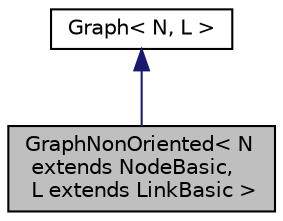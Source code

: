 digraph "GraphNonOriented&lt; N extends NodeBasic, L extends LinkBasic &gt;"
{
 // INTERACTIVE_SVG=YES
  bgcolor="transparent";
  edge [fontname="Helvetica",fontsize="10",labelfontname="Helvetica",labelfontsize="10"];
  node [fontname="Helvetica",fontsize="10",shape=record];
  Node2 [label="GraphNonOriented\< N\l extends NodeBasic,\l L extends LinkBasic \>",height=0.2,width=0.4,color="black", fillcolor="grey75", style="filled", fontcolor="black"];
  Node3 -> Node2 [dir="back",color="midnightblue",fontsize="10",style="solid",fontname="Helvetica"];
  Node3 [label="Graph\< N, L \>",height=0.2,width=0.4,color="black",URL="$d4/d6e/classumontreal_1_1ssj_1_1networks_1_1Graph.html"];
}
